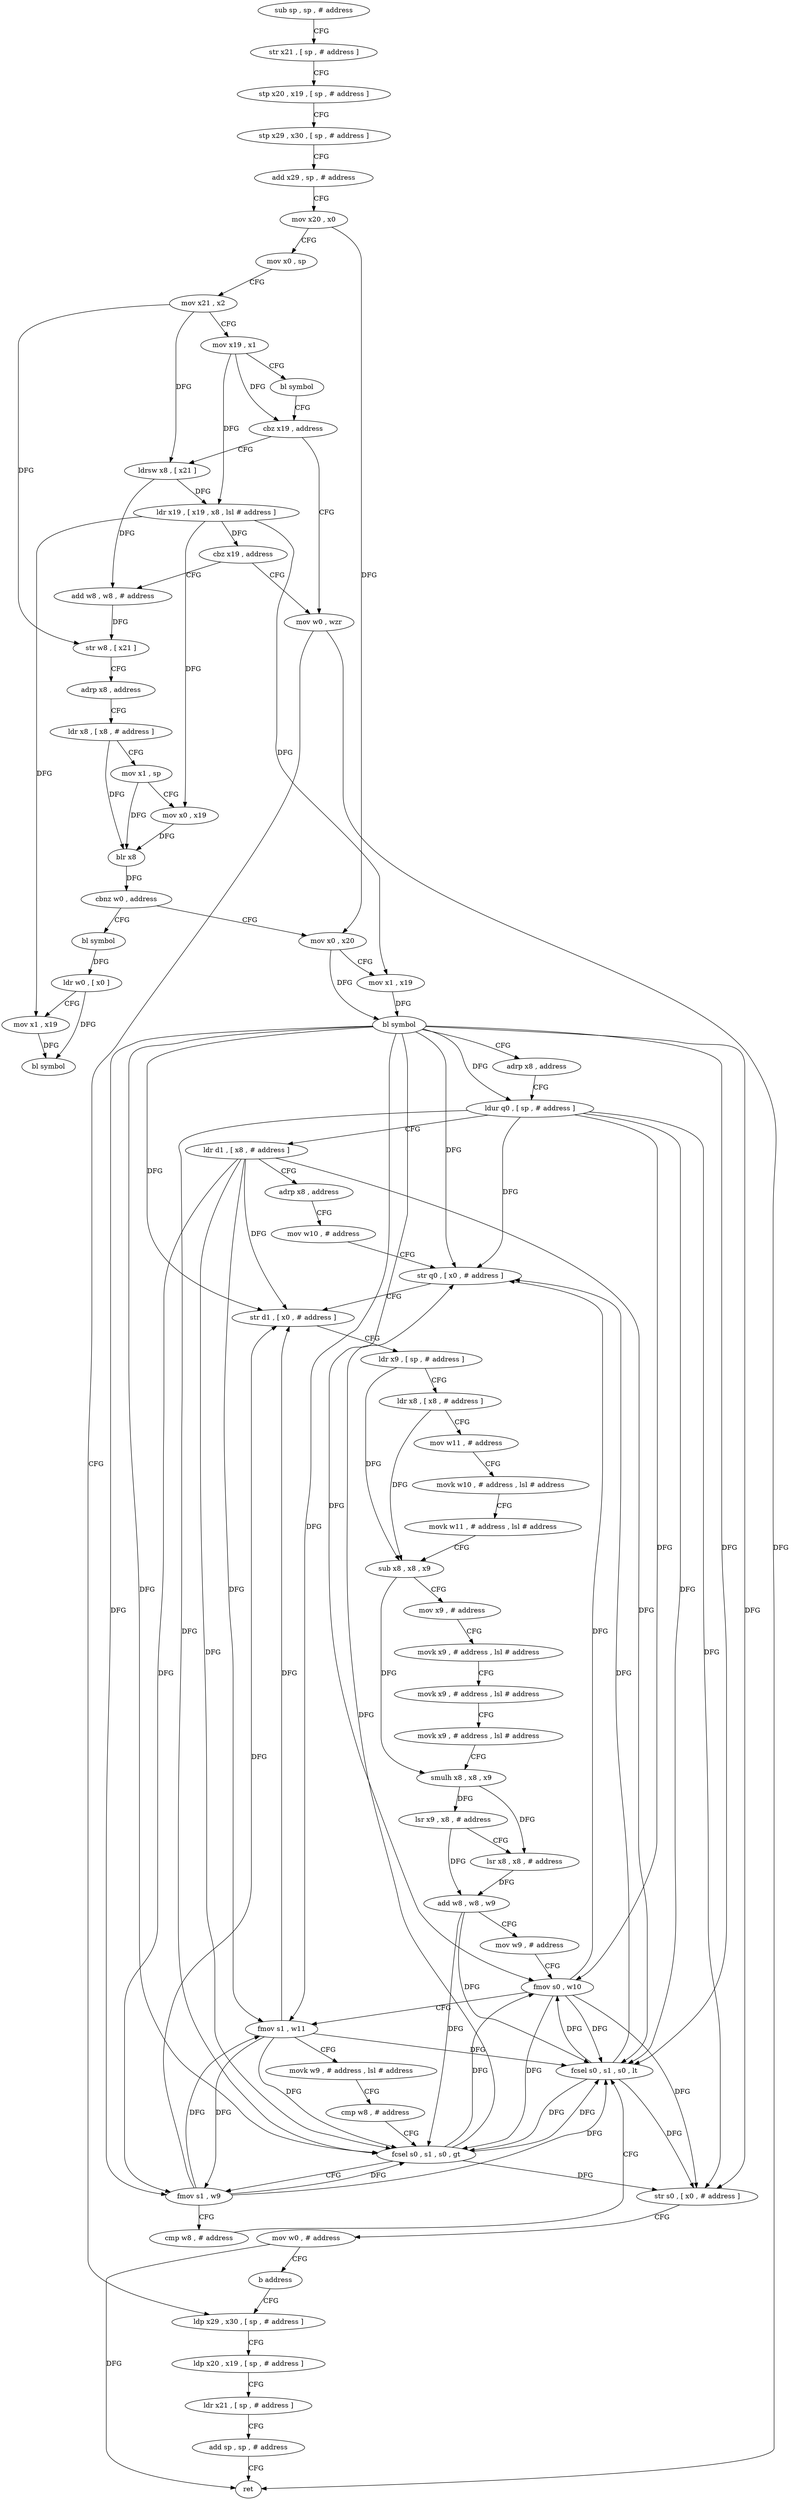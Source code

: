 digraph "func" {
"4250292" [label = "sub sp , sp , # address" ]
"4250296" [label = "str x21 , [ sp , # address ]" ]
"4250300" [label = "stp x20 , x19 , [ sp , # address ]" ]
"4250304" [label = "stp x29 , x30 , [ sp , # address ]" ]
"4250308" [label = "add x29 , sp , # address" ]
"4250312" [label = "mov x20 , x0" ]
"4250316" [label = "mov x0 , sp" ]
"4250320" [label = "mov x21 , x2" ]
"4250324" [label = "mov x19 , x1" ]
"4250328" [label = "bl symbol" ]
"4250332" [label = "cbz x19 , address" ]
"4250524" [label = "mov w0 , wzr" ]
"4250336" [label = "ldrsw x8 , [ x21 ]" ]
"4250528" [label = "ldp x29 , x30 , [ sp , # address ]" ]
"4250340" [label = "ldr x19 , [ x19 , x8 , lsl # address ]" ]
"4250344" [label = "cbz x19 , address" ]
"4250348" [label = "add w8 , w8 , # address" ]
"4250352" [label = "str w8 , [ x21 ]" ]
"4250356" [label = "adrp x8 , address" ]
"4250360" [label = "ldr x8 , [ x8 , # address ]" ]
"4250364" [label = "mov x1 , sp" ]
"4250368" [label = "mov x0 , x19" ]
"4250372" [label = "blr x8" ]
"4250376" [label = "cbnz w0 , address" ]
"4250548" [label = "bl symbol" ]
"4250380" [label = "mov x0 , x20" ]
"4250552" [label = "ldr w0 , [ x0 ]" ]
"4250556" [label = "mov x1 , x19" ]
"4250560" [label = "bl symbol" ]
"4250384" [label = "mov x1 , x19" ]
"4250388" [label = "bl symbol" ]
"4250392" [label = "adrp x8 , address" ]
"4250396" [label = "ldur q0 , [ sp , # address ]" ]
"4250400" [label = "ldr d1 , [ x8 , # address ]" ]
"4250404" [label = "adrp x8 , address" ]
"4250408" [label = "mov w10 , # address" ]
"4250412" [label = "str q0 , [ x0 , # address ]" ]
"4250416" [label = "str d1 , [ x0 , # address ]" ]
"4250420" [label = "ldr x9 , [ sp , # address ]" ]
"4250424" [label = "ldr x8 , [ x8 , # address ]" ]
"4250428" [label = "mov w11 , # address" ]
"4250432" [label = "movk w10 , # address , lsl # address" ]
"4250436" [label = "movk w11 , # address , lsl # address" ]
"4250440" [label = "sub x8 , x8 , x9" ]
"4250444" [label = "mov x9 , # address" ]
"4250448" [label = "movk x9 , # address , lsl # address" ]
"4250452" [label = "movk x9 , # address , lsl # address" ]
"4250456" [label = "movk x9 , # address , lsl # address" ]
"4250460" [label = "smulh x8 , x8 , x9" ]
"4250464" [label = "lsr x9 , x8 , # address" ]
"4250468" [label = "lsr x8 , x8 , # address" ]
"4250472" [label = "add w8 , w8 , w9" ]
"4250476" [label = "mov w9 , # address" ]
"4250480" [label = "fmov s0 , w10" ]
"4250484" [label = "fmov s1 , w11" ]
"4250488" [label = "movk w9 , # address , lsl # address" ]
"4250492" [label = "cmp w8 , # address" ]
"4250496" [label = "fcsel s0 , s1 , s0 , gt" ]
"4250500" [label = "fmov s1 , w9" ]
"4250504" [label = "cmp w8 , # address" ]
"4250508" [label = "fcsel s0 , s1 , s0 , lt" ]
"4250512" [label = "str s0 , [ x0 , # address ]" ]
"4250516" [label = "mov w0 , # address" ]
"4250520" [label = "b address" ]
"4250532" [label = "ldp x20 , x19 , [ sp , # address ]" ]
"4250536" [label = "ldr x21 , [ sp , # address ]" ]
"4250540" [label = "add sp , sp , # address" ]
"4250544" [label = "ret" ]
"4250292" -> "4250296" [ label = "CFG" ]
"4250296" -> "4250300" [ label = "CFG" ]
"4250300" -> "4250304" [ label = "CFG" ]
"4250304" -> "4250308" [ label = "CFG" ]
"4250308" -> "4250312" [ label = "CFG" ]
"4250312" -> "4250316" [ label = "CFG" ]
"4250312" -> "4250380" [ label = "DFG" ]
"4250316" -> "4250320" [ label = "CFG" ]
"4250320" -> "4250324" [ label = "CFG" ]
"4250320" -> "4250336" [ label = "DFG" ]
"4250320" -> "4250352" [ label = "DFG" ]
"4250324" -> "4250328" [ label = "CFG" ]
"4250324" -> "4250332" [ label = "DFG" ]
"4250324" -> "4250340" [ label = "DFG" ]
"4250328" -> "4250332" [ label = "CFG" ]
"4250332" -> "4250524" [ label = "CFG" ]
"4250332" -> "4250336" [ label = "CFG" ]
"4250524" -> "4250528" [ label = "CFG" ]
"4250524" -> "4250544" [ label = "DFG" ]
"4250336" -> "4250340" [ label = "DFG" ]
"4250336" -> "4250348" [ label = "DFG" ]
"4250528" -> "4250532" [ label = "CFG" ]
"4250340" -> "4250344" [ label = "DFG" ]
"4250340" -> "4250368" [ label = "DFG" ]
"4250340" -> "4250556" [ label = "DFG" ]
"4250340" -> "4250384" [ label = "DFG" ]
"4250344" -> "4250524" [ label = "CFG" ]
"4250344" -> "4250348" [ label = "CFG" ]
"4250348" -> "4250352" [ label = "DFG" ]
"4250352" -> "4250356" [ label = "CFG" ]
"4250356" -> "4250360" [ label = "CFG" ]
"4250360" -> "4250364" [ label = "CFG" ]
"4250360" -> "4250372" [ label = "DFG" ]
"4250364" -> "4250368" [ label = "CFG" ]
"4250364" -> "4250372" [ label = "DFG" ]
"4250368" -> "4250372" [ label = "DFG" ]
"4250372" -> "4250376" [ label = "DFG" ]
"4250376" -> "4250548" [ label = "CFG" ]
"4250376" -> "4250380" [ label = "CFG" ]
"4250548" -> "4250552" [ label = "DFG" ]
"4250380" -> "4250384" [ label = "CFG" ]
"4250380" -> "4250388" [ label = "DFG" ]
"4250552" -> "4250556" [ label = "CFG" ]
"4250552" -> "4250560" [ label = "DFG" ]
"4250556" -> "4250560" [ label = "DFG" ]
"4250384" -> "4250388" [ label = "DFG" ]
"4250388" -> "4250392" [ label = "CFG" ]
"4250388" -> "4250412" [ label = "DFG" ]
"4250388" -> "4250416" [ label = "DFG" ]
"4250388" -> "4250512" [ label = "DFG" ]
"4250388" -> "4250396" [ label = "DFG" ]
"4250388" -> "4250480" [ label = "DFG" ]
"4250388" -> "4250496" [ label = "DFG" ]
"4250388" -> "4250508" [ label = "DFG" ]
"4250388" -> "4250484" [ label = "DFG" ]
"4250388" -> "4250500" [ label = "DFG" ]
"4250392" -> "4250396" [ label = "CFG" ]
"4250396" -> "4250400" [ label = "CFG" ]
"4250396" -> "4250412" [ label = "DFG" ]
"4250396" -> "4250480" [ label = "DFG" ]
"4250396" -> "4250496" [ label = "DFG" ]
"4250396" -> "4250508" [ label = "DFG" ]
"4250396" -> "4250512" [ label = "DFG" ]
"4250400" -> "4250404" [ label = "CFG" ]
"4250400" -> "4250416" [ label = "DFG" ]
"4250400" -> "4250484" [ label = "DFG" ]
"4250400" -> "4250496" [ label = "DFG" ]
"4250400" -> "4250500" [ label = "DFG" ]
"4250400" -> "4250508" [ label = "DFG" ]
"4250404" -> "4250408" [ label = "CFG" ]
"4250408" -> "4250412" [ label = "CFG" ]
"4250412" -> "4250416" [ label = "CFG" ]
"4250416" -> "4250420" [ label = "CFG" ]
"4250420" -> "4250424" [ label = "CFG" ]
"4250420" -> "4250440" [ label = "DFG" ]
"4250424" -> "4250428" [ label = "CFG" ]
"4250424" -> "4250440" [ label = "DFG" ]
"4250428" -> "4250432" [ label = "CFG" ]
"4250432" -> "4250436" [ label = "CFG" ]
"4250436" -> "4250440" [ label = "CFG" ]
"4250440" -> "4250444" [ label = "CFG" ]
"4250440" -> "4250460" [ label = "DFG" ]
"4250444" -> "4250448" [ label = "CFG" ]
"4250448" -> "4250452" [ label = "CFG" ]
"4250452" -> "4250456" [ label = "CFG" ]
"4250456" -> "4250460" [ label = "CFG" ]
"4250460" -> "4250464" [ label = "DFG" ]
"4250460" -> "4250468" [ label = "DFG" ]
"4250464" -> "4250468" [ label = "CFG" ]
"4250464" -> "4250472" [ label = "DFG" ]
"4250468" -> "4250472" [ label = "DFG" ]
"4250472" -> "4250476" [ label = "CFG" ]
"4250472" -> "4250496" [ label = "DFG" ]
"4250472" -> "4250508" [ label = "DFG" ]
"4250476" -> "4250480" [ label = "CFG" ]
"4250480" -> "4250484" [ label = "CFG" ]
"4250480" -> "4250412" [ label = "DFG" ]
"4250480" -> "4250496" [ label = "DFG" ]
"4250480" -> "4250508" [ label = "DFG" ]
"4250480" -> "4250512" [ label = "DFG" ]
"4250484" -> "4250488" [ label = "CFG" ]
"4250484" -> "4250416" [ label = "DFG" ]
"4250484" -> "4250496" [ label = "DFG" ]
"4250484" -> "4250500" [ label = "DFG" ]
"4250484" -> "4250508" [ label = "DFG" ]
"4250488" -> "4250492" [ label = "CFG" ]
"4250492" -> "4250496" [ label = "CFG" ]
"4250496" -> "4250500" [ label = "CFG" ]
"4250496" -> "4250412" [ label = "DFG" ]
"4250496" -> "4250480" [ label = "DFG" ]
"4250496" -> "4250508" [ label = "DFG" ]
"4250496" -> "4250512" [ label = "DFG" ]
"4250500" -> "4250504" [ label = "CFG" ]
"4250500" -> "4250416" [ label = "DFG" ]
"4250500" -> "4250484" [ label = "DFG" ]
"4250500" -> "4250496" [ label = "DFG" ]
"4250500" -> "4250508" [ label = "DFG" ]
"4250504" -> "4250508" [ label = "CFG" ]
"4250508" -> "4250512" [ label = "DFG" ]
"4250508" -> "4250412" [ label = "DFG" ]
"4250508" -> "4250480" [ label = "DFG" ]
"4250508" -> "4250496" [ label = "DFG" ]
"4250512" -> "4250516" [ label = "CFG" ]
"4250516" -> "4250520" [ label = "CFG" ]
"4250516" -> "4250544" [ label = "DFG" ]
"4250520" -> "4250528" [ label = "CFG" ]
"4250532" -> "4250536" [ label = "CFG" ]
"4250536" -> "4250540" [ label = "CFG" ]
"4250540" -> "4250544" [ label = "CFG" ]
}
